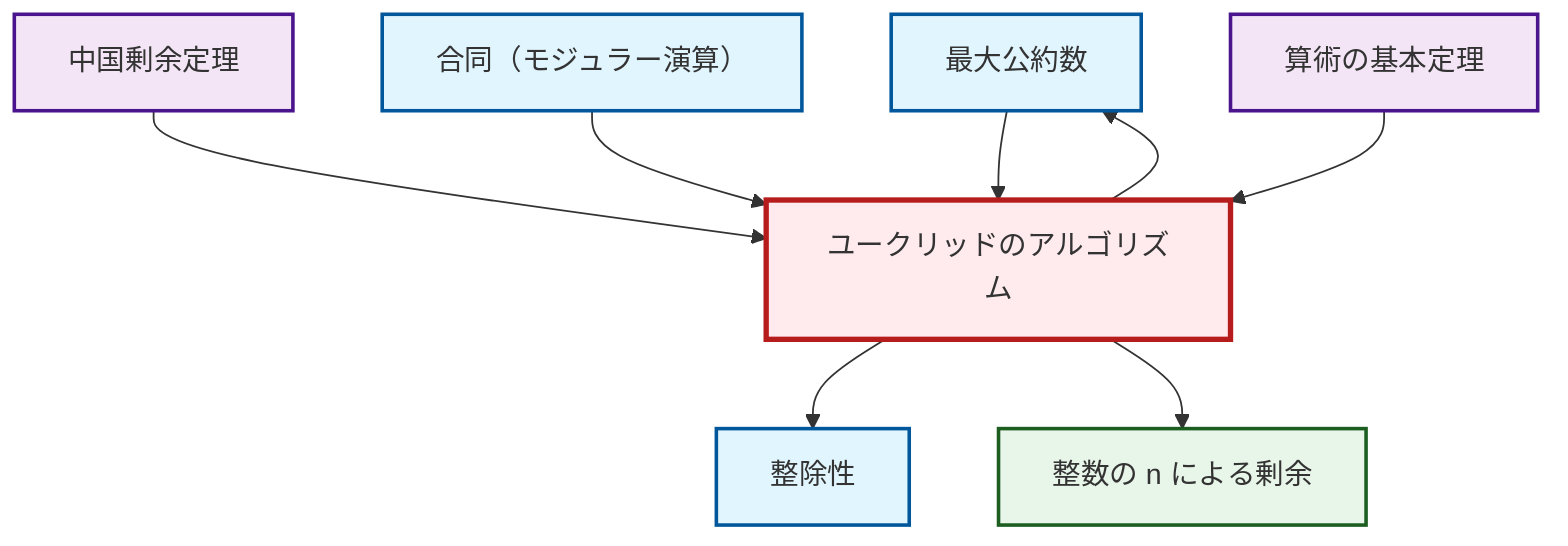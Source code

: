 graph TD
    classDef definition fill:#e1f5fe,stroke:#01579b,stroke-width:2px
    classDef theorem fill:#f3e5f5,stroke:#4a148c,stroke-width:2px
    classDef axiom fill:#fff3e0,stroke:#e65100,stroke-width:2px
    classDef example fill:#e8f5e9,stroke:#1b5e20,stroke-width:2px
    classDef current fill:#ffebee,stroke:#b71c1c,stroke-width:3px
    def-gcd["最大公約数"]:::definition
    thm-fundamental-arithmetic["算術の基本定理"]:::theorem
    def-divisibility["整除性"]:::definition
    ex-quotient-integers-mod-n["整数の n による剰余"]:::example
    def-congruence["合同（モジュラー演算）"]:::definition
    thm-euclidean-algorithm["ユークリッドのアルゴリズム"]:::theorem
    thm-chinese-remainder["中国剰余定理"]:::theorem
    thm-euclidean-algorithm --> def-divisibility
    thm-chinese-remainder --> thm-euclidean-algorithm
    def-gcd --> thm-euclidean-algorithm
    thm-euclidean-algorithm --> def-gcd
    def-congruence --> thm-euclidean-algorithm
    thm-euclidean-algorithm --> ex-quotient-integers-mod-n
    thm-fundamental-arithmetic --> thm-euclidean-algorithm
    class thm-euclidean-algorithm current